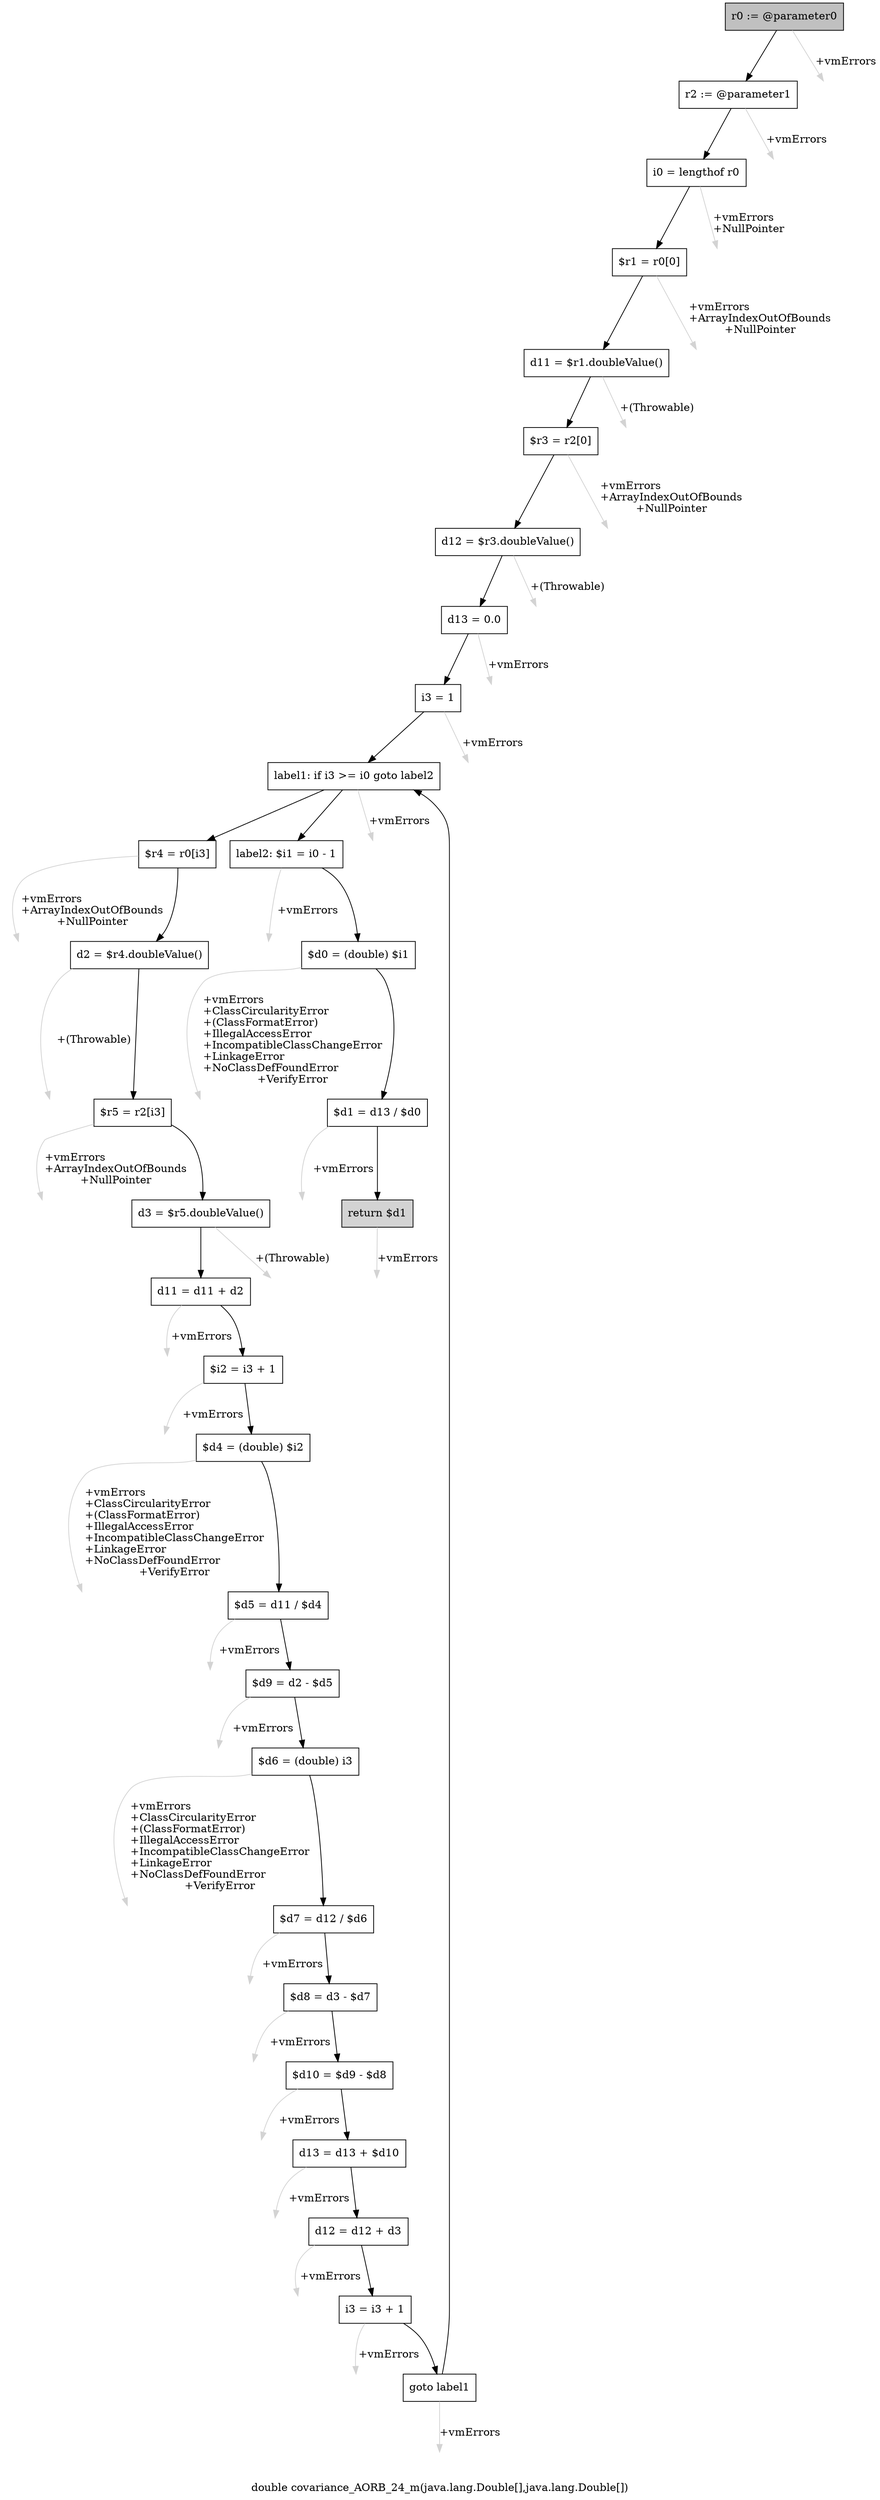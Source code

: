 digraph "double covariance_AORB_24_m(java.lang.Double[],java.lang.Double[])" {
    label="double covariance_AORB_24_m(java.lang.Double[],java.lang.Double[])";
    node [shape=box];
    "0" [style=filled,fillcolor=gray,label="r0 := @parameter0",];
    "1" [label="r2 := @parameter1",];
    "0"->"1" [color=black,];
    "31" [style=invis,label="Esc",];
    "0"->"31" [color=lightgray,label="\l+vmErrors",];
    "2" [label="i0 = lengthof r0",];
    "1"->"2" [color=black,];
    "32" [style=invis,label="Esc",];
    "1"->"32" [color=lightgray,label="\l+vmErrors",];
    "3" [label="$r1 = r0[0]",];
    "2"->"3" [color=black,];
    "33" [style=invis,label="Esc",];
    "2"->"33" [color=lightgray,label="\l+vmErrors\l+NullPointer",];
    "4" [label="d11 = $r1.doubleValue()",];
    "3"->"4" [color=black,];
    "34" [style=invis,label="Esc",];
    "3"->"34" [color=lightgray,label="\l+vmErrors\l+ArrayIndexOutOfBounds\l+NullPointer",];
    "5" [label="$r3 = r2[0]",];
    "4"->"5" [color=black,];
    "35" [style=invis,label="Esc",];
    "4"->"35" [color=lightgray,label="\l+(Throwable)",];
    "6" [label="d12 = $r3.doubleValue()",];
    "5"->"6" [color=black,];
    "36" [style=invis,label="Esc",];
    "5"->"36" [color=lightgray,label="\l+vmErrors\l+ArrayIndexOutOfBounds\l+NullPointer",];
    "7" [label="d13 = 0.0",];
    "6"->"7" [color=black,];
    "37" [style=invis,label="Esc",];
    "6"->"37" [color=lightgray,label="\l+(Throwable)",];
    "8" [label="i3 = 1",];
    "7"->"8" [color=black,];
    "38" [style=invis,label="Esc",];
    "7"->"38" [color=lightgray,label="\l+vmErrors",];
    "9" [label="label1: if i3 >= i0 goto label2",];
    "8"->"9" [color=black,];
    "39" [style=invis,label="Esc",];
    "8"->"39" [color=lightgray,label="\l+vmErrors",];
    "10" [label="$r4 = r0[i3]",];
    "9"->"10" [color=black,];
    "27" [label="label2: $i1 = i0 - 1",];
    "9"->"27" [color=black,];
    "40" [style=invis,label="Esc",];
    "9"->"40" [color=lightgray,label="\l+vmErrors",];
    "11" [label="d2 = $r4.doubleValue()",];
    "10"->"11" [color=black,];
    "41" [style=invis,label="Esc",];
    "10"->"41" [color=lightgray,label="\l+vmErrors\l+ArrayIndexOutOfBounds\l+NullPointer",];
    "12" [label="$r5 = r2[i3]",];
    "11"->"12" [color=black,];
    "42" [style=invis,label="Esc",];
    "11"->"42" [color=lightgray,label="\l+(Throwable)",];
    "13" [label="d3 = $r5.doubleValue()",];
    "12"->"13" [color=black,];
    "43" [style=invis,label="Esc",];
    "12"->"43" [color=lightgray,label="\l+vmErrors\l+ArrayIndexOutOfBounds\l+NullPointer",];
    "14" [label="d11 = d11 + d2",];
    "13"->"14" [color=black,];
    "44" [style=invis,label="Esc",];
    "13"->"44" [color=lightgray,label="\l+(Throwable)",];
    "15" [label="$i2 = i3 + 1",];
    "14"->"15" [color=black,];
    "45" [style=invis,label="Esc",];
    "14"->"45" [color=lightgray,label="\l+vmErrors",];
    "16" [label="$d4 = (double) $i2",];
    "15"->"16" [color=black,];
    "46" [style=invis,label="Esc",];
    "15"->"46" [color=lightgray,label="\l+vmErrors",];
    "17" [label="$d5 = d11 / $d4",];
    "16"->"17" [color=black,];
    "47" [style=invis,label="Esc",];
    "16"->"47" [color=lightgray,label="\l+vmErrors\l+ClassCircularityError\l+(ClassFormatError)\l+IllegalAccessError\l+IncompatibleClassChangeError\l+LinkageError\l+NoClassDefFoundError\l+VerifyError",];
    "18" [label="$d9 = d2 - $d5",];
    "17"->"18" [color=black,];
    "48" [style=invis,label="Esc",];
    "17"->"48" [color=lightgray,label="\l+vmErrors",];
    "19" [label="$d6 = (double) i3",];
    "18"->"19" [color=black,];
    "49" [style=invis,label="Esc",];
    "18"->"49" [color=lightgray,label="\l+vmErrors",];
    "20" [label="$d7 = d12 / $d6",];
    "19"->"20" [color=black,];
    "50" [style=invis,label="Esc",];
    "19"->"50" [color=lightgray,label="\l+vmErrors\l+ClassCircularityError\l+(ClassFormatError)\l+IllegalAccessError\l+IncompatibleClassChangeError\l+LinkageError\l+NoClassDefFoundError\l+VerifyError",];
    "21" [label="$d8 = d3 - $d7",];
    "20"->"21" [color=black,];
    "51" [style=invis,label="Esc",];
    "20"->"51" [color=lightgray,label="\l+vmErrors",];
    "22" [label="$d10 = $d9 - $d8",];
    "21"->"22" [color=black,];
    "52" [style=invis,label="Esc",];
    "21"->"52" [color=lightgray,label="\l+vmErrors",];
    "23" [label="d13 = d13 + $d10",];
    "22"->"23" [color=black,];
    "53" [style=invis,label="Esc",];
    "22"->"53" [color=lightgray,label="\l+vmErrors",];
    "24" [label="d12 = d12 + d3",];
    "23"->"24" [color=black,];
    "54" [style=invis,label="Esc",];
    "23"->"54" [color=lightgray,label="\l+vmErrors",];
    "25" [label="i3 = i3 + 1",];
    "24"->"25" [color=black,];
    "55" [style=invis,label="Esc",];
    "24"->"55" [color=lightgray,label="\l+vmErrors",];
    "26" [label="goto label1",];
    "25"->"26" [color=black,];
    "56" [style=invis,label="Esc",];
    "25"->"56" [color=lightgray,label="\l+vmErrors",];
    "26"->"9" [color=black,];
    "57" [style=invis,label="Esc",];
    "26"->"57" [color=lightgray,label="\l+vmErrors",];
    "28" [label="$d0 = (double) $i1",];
    "27"->"28" [color=black,];
    "58" [style=invis,label="Esc",];
    "27"->"58" [color=lightgray,label="\l+vmErrors",];
    "29" [label="$d1 = d13 / $d0",];
    "28"->"29" [color=black,];
    "59" [style=invis,label="Esc",];
    "28"->"59" [color=lightgray,label="\l+vmErrors\l+ClassCircularityError\l+(ClassFormatError)\l+IllegalAccessError\l+IncompatibleClassChangeError\l+LinkageError\l+NoClassDefFoundError\l+VerifyError",];
    "30" [style=filled,fillcolor=lightgray,label="return $d1",];
    "29"->"30" [color=black,];
    "60" [style=invis,label="Esc",];
    "29"->"60" [color=lightgray,label="\l+vmErrors",];
    "61" [style=invis,label="Esc",];
    "30"->"61" [color=lightgray,label="\l+vmErrors",];
}
